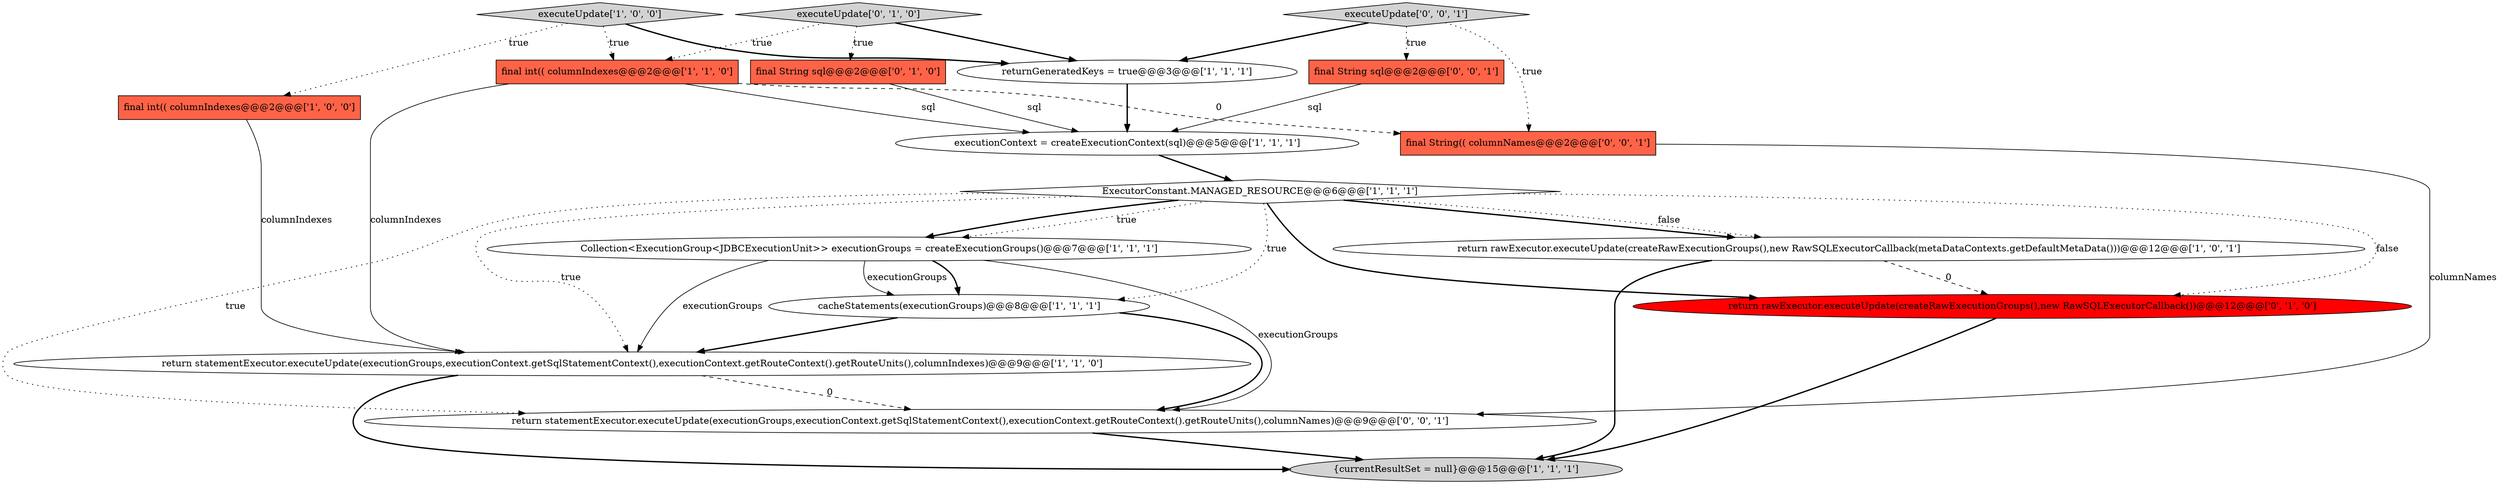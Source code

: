 digraph {
7 [style = filled, label = "final int(( columnIndexes@@@2@@@['1', '1', '0']", fillcolor = tomato, shape = box image = "AAA0AAABBB1BBB"];
12 [style = filled, label = "executeUpdate['0', '1', '0']", fillcolor = lightgray, shape = diamond image = "AAA0AAABBB2BBB"];
11 [style = filled, label = "final String sql@@@2@@@['0', '1', '0']", fillcolor = tomato, shape = box image = "AAA0AAABBB2BBB"];
15 [style = filled, label = "final String sql@@@2@@@['0', '0', '1']", fillcolor = tomato, shape = box image = "AAA0AAABBB3BBB"];
16 [style = filled, label = "executeUpdate['0', '0', '1']", fillcolor = lightgray, shape = diamond image = "AAA0AAABBB3BBB"];
1 [style = filled, label = "final int(( columnIndexes@@@2@@@['1', '0', '0']", fillcolor = tomato, shape = box image = "AAA0AAABBB1BBB"];
6 [style = filled, label = "return statementExecutor.executeUpdate(executionGroups,executionContext.getSqlStatementContext(),executionContext.getRouteContext().getRouteUnits(),columnIndexes)@@@9@@@['1', '1', '0']", fillcolor = white, shape = ellipse image = "AAA0AAABBB1BBB"];
14 [style = filled, label = "return statementExecutor.executeUpdate(executionGroups,executionContext.getSqlStatementContext(),executionContext.getRouteContext().getRouteUnits(),columnNames)@@@9@@@['0', '0', '1']", fillcolor = white, shape = ellipse image = "AAA0AAABBB3BBB"];
3 [style = filled, label = "cacheStatements(executionGroups)@@@8@@@['1', '1', '1']", fillcolor = white, shape = ellipse image = "AAA0AAABBB1BBB"];
4 [style = filled, label = "return rawExecutor.executeUpdate(createRawExecutionGroups(),new RawSQLExecutorCallback(metaDataContexts.getDefaultMetaData()))@@@12@@@['1', '0', '1']", fillcolor = white, shape = ellipse image = "AAA0AAABBB1BBB"];
5 [style = filled, label = "executeUpdate['1', '0', '0']", fillcolor = lightgray, shape = diamond image = "AAA0AAABBB1BBB"];
13 [style = filled, label = "return rawExecutor.executeUpdate(createRawExecutionGroups(),new RawSQLExecutorCallback())@@@12@@@['0', '1', '0']", fillcolor = red, shape = ellipse image = "AAA1AAABBB2BBB"];
9 [style = filled, label = "ExecutorConstant.MANAGED_RESOURCE@@@6@@@['1', '1', '1']", fillcolor = white, shape = diamond image = "AAA0AAABBB1BBB"];
0 [style = filled, label = "Collection<ExecutionGroup<JDBCExecutionUnit>> executionGroups = createExecutionGroups()@@@7@@@['1', '1', '1']", fillcolor = white, shape = ellipse image = "AAA0AAABBB1BBB"];
2 [style = filled, label = "returnGeneratedKeys = true@@@3@@@['1', '1', '1']", fillcolor = white, shape = ellipse image = "AAA0AAABBB1BBB"];
17 [style = filled, label = "final String(( columnNames@@@2@@@['0', '0', '1']", fillcolor = tomato, shape = box image = "AAA0AAABBB3BBB"];
10 [style = filled, label = "{currentResultSet = null}@@@15@@@['1', '1', '1']", fillcolor = lightgray, shape = ellipse image = "AAA0AAABBB1BBB"];
8 [style = filled, label = "executionContext = createExecutionContext(sql)@@@5@@@['1', '1', '1']", fillcolor = white, shape = ellipse image = "AAA0AAABBB1BBB"];
0->3 [style = bold, label=""];
4->10 [style = bold, label=""];
13->10 [style = bold, label=""];
9->0 [style = dotted, label="true"];
9->0 [style = bold, label=""];
7->17 [style = dashed, label="0"];
7->6 [style = solid, label="columnIndexes"];
9->4 [style = bold, label=""];
5->1 [style = dotted, label="true"];
3->14 [style = bold, label=""];
16->15 [style = dotted, label="true"];
16->17 [style = dotted, label="true"];
14->10 [style = bold, label=""];
7->8 [style = solid, label="sql"];
3->6 [style = bold, label=""];
11->8 [style = solid, label="sql"];
16->2 [style = bold, label=""];
9->13 [style = dotted, label="false"];
9->6 [style = dotted, label="true"];
6->14 [style = dashed, label="0"];
15->8 [style = solid, label="sql"];
9->4 [style = dotted, label="false"];
9->14 [style = dotted, label="true"];
12->11 [style = dotted, label="true"];
17->14 [style = solid, label="columnNames"];
5->2 [style = bold, label=""];
12->2 [style = bold, label=""];
0->6 [style = solid, label="executionGroups"];
5->7 [style = dotted, label="true"];
0->3 [style = solid, label="executionGroups"];
6->10 [style = bold, label=""];
8->9 [style = bold, label=""];
1->6 [style = solid, label="columnIndexes"];
4->13 [style = dashed, label="0"];
12->7 [style = dotted, label="true"];
0->14 [style = solid, label="executionGroups"];
9->3 [style = dotted, label="true"];
2->8 [style = bold, label=""];
9->13 [style = bold, label=""];
}
